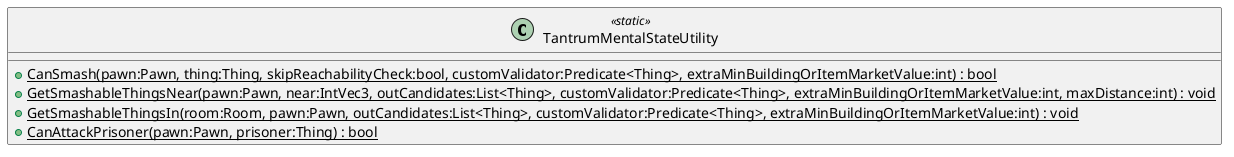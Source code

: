 @startuml
class TantrumMentalStateUtility <<static>> {
    + {static} CanSmash(pawn:Pawn, thing:Thing, skipReachabilityCheck:bool, customValidator:Predicate<Thing>, extraMinBuildingOrItemMarketValue:int) : bool
    + {static} GetSmashableThingsNear(pawn:Pawn, near:IntVec3, outCandidates:List<Thing>, customValidator:Predicate<Thing>, extraMinBuildingOrItemMarketValue:int, maxDistance:int) : void
    + {static} GetSmashableThingsIn(room:Room, pawn:Pawn, outCandidates:List<Thing>, customValidator:Predicate<Thing>, extraMinBuildingOrItemMarketValue:int) : void
    + {static} CanAttackPrisoner(pawn:Pawn, prisoner:Thing) : bool
}
@enduml
